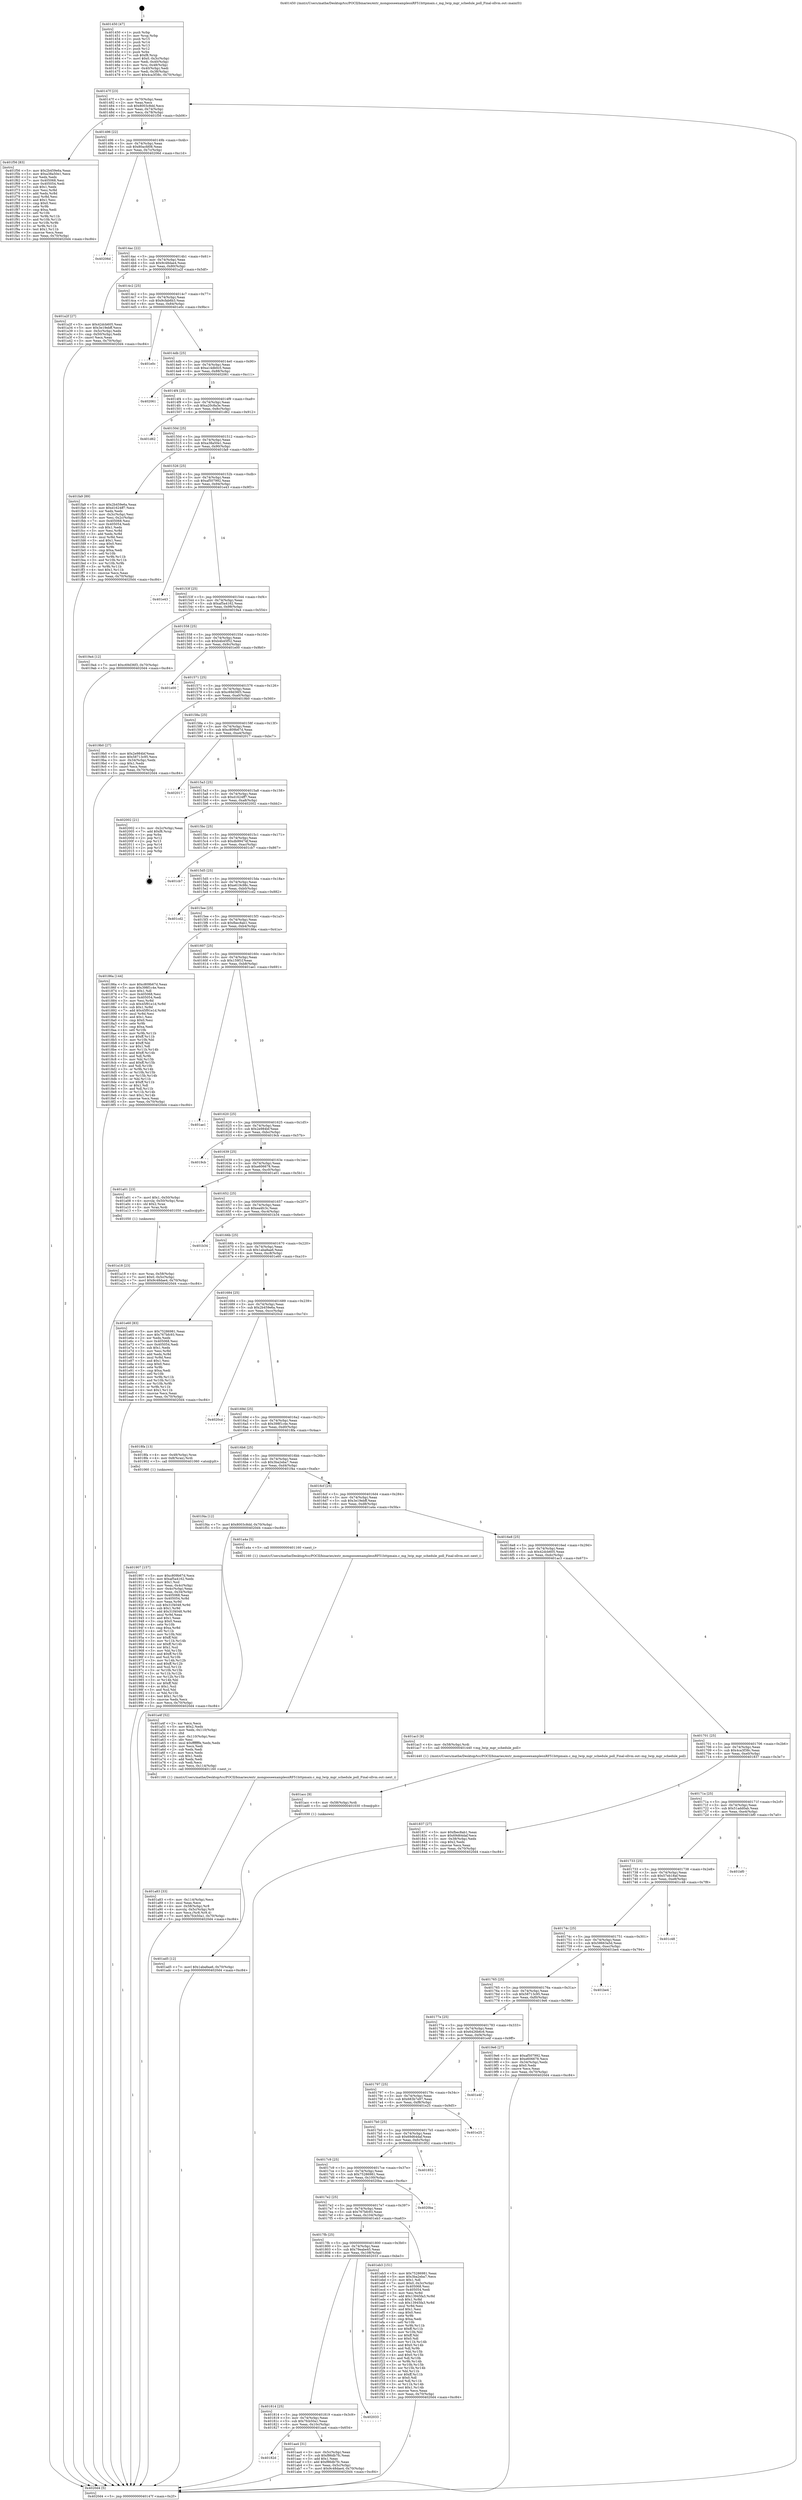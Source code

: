 digraph "0x401450" {
  label = "0x401450 (/mnt/c/Users/mathe/Desktop/tcc/POCII/binaries/extr_mongooseexamplesnRF51httpmain.c_mg_lwip_mgr_schedule_poll_Final-ollvm.out::main(0))"
  labelloc = "t"
  node[shape=record]

  Entry [label="",width=0.3,height=0.3,shape=circle,fillcolor=black,style=filled]
  "0x40147f" [label="{
     0x40147f [23]\l
     | [instrs]\l
     &nbsp;&nbsp;0x40147f \<+3\>: mov -0x70(%rbp),%eax\l
     &nbsp;&nbsp;0x401482 \<+2\>: mov %eax,%ecx\l
     &nbsp;&nbsp;0x401484 \<+6\>: sub $0x8003c8dd,%ecx\l
     &nbsp;&nbsp;0x40148a \<+3\>: mov %eax,-0x74(%rbp)\l
     &nbsp;&nbsp;0x40148d \<+3\>: mov %ecx,-0x78(%rbp)\l
     &nbsp;&nbsp;0x401490 \<+6\>: je 0000000000401f56 \<main+0xb06\>\l
  }"]
  "0x401f56" [label="{
     0x401f56 [83]\l
     | [instrs]\l
     &nbsp;&nbsp;0x401f56 \<+5\>: mov $0x2b459e6a,%eax\l
     &nbsp;&nbsp;0x401f5b \<+5\>: mov $0xa38a50e1,%ecx\l
     &nbsp;&nbsp;0x401f60 \<+2\>: xor %edx,%edx\l
     &nbsp;&nbsp;0x401f62 \<+7\>: mov 0x405068,%esi\l
     &nbsp;&nbsp;0x401f69 \<+7\>: mov 0x405054,%edi\l
     &nbsp;&nbsp;0x401f70 \<+3\>: sub $0x1,%edx\l
     &nbsp;&nbsp;0x401f73 \<+3\>: mov %esi,%r8d\l
     &nbsp;&nbsp;0x401f76 \<+3\>: add %edx,%r8d\l
     &nbsp;&nbsp;0x401f79 \<+4\>: imul %r8d,%esi\l
     &nbsp;&nbsp;0x401f7d \<+3\>: and $0x1,%esi\l
     &nbsp;&nbsp;0x401f80 \<+3\>: cmp $0x0,%esi\l
     &nbsp;&nbsp;0x401f83 \<+4\>: sete %r9b\l
     &nbsp;&nbsp;0x401f87 \<+3\>: cmp $0xa,%edi\l
     &nbsp;&nbsp;0x401f8a \<+4\>: setl %r10b\l
     &nbsp;&nbsp;0x401f8e \<+3\>: mov %r9b,%r11b\l
     &nbsp;&nbsp;0x401f91 \<+3\>: and %r10b,%r11b\l
     &nbsp;&nbsp;0x401f94 \<+3\>: xor %r10b,%r9b\l
     &nbsp;&nbsp;0x401f97 \<+3\>: or %r9b,%r11b\l
     &nbsp;&nbsp;0x401f9a \<+4\>: test $0x1,%r11b\l
     &nbsp;&nbsp;0x401f9e \<+3\>: cmovne %ecx,%eax\l
     &nbsp;&nbsp;0x401fa1 \<+3\>: mov %eax,-0x70(%rbp)\l
     &nbsp;&nbsp;0x401fa4 \<+5\>: jmp 00000000004020d4 \<main+0xc84\>\l
  }"]
  "0x401496" [label="{
     0x401496 [22]\l
     | [instrs]\l
     &nbsp;&nbsp;0x401496 \<+5\>: jmp 000000000040149b \<main+0x4b\>\l
     &nbsp;&nbsp;0x40149b \<+3\>: mov -0x74(%rbp),%eax\l
     &nbsp;&nbsp;0x40149e \<+5\>: sub $0x80acfd08,%eax\l
     &nbsp;&nbsp;0x4014a3 \<+3\>: mov %eax,-0x7c(%rbp)\l
     &nbsp;&nbsp;0x4014a6 \<+6\>: je 000000000040206d \<main+0xc1d\>\l
  }"]
  Exit [label="",width=0.3,height=0.3,shape=circle,fillcolor=black,style=filled,peripheries=2]
  "0x40206d" [label="{
     0x40206d\l
  }", style=dashed]
  "0x4014ac" [label="{
     0x4014ac [22]\l
     | [instrs]\l
     &nbsp;&nbsp;0x4014ac \<+5\>: jmp 00000000004014b1 \<main+0x61\>\l
     &nbsp;&nbsp;0x4014b1 \<+3\>: mov -0x74(%rbp),%eax\l
     &nbsp;&nbsp;0x4014b4 \<+5\>: sub $0x9c48dae4,%eax\l
     &nbsp;&nbsp;0x4014b9 \<+3\>: mov %eax,-0x80(%rbp)\l
     &nbsp;&nbsp;0x4014bc \<+6\>: je 0000000000401a2f \<main+0x5df\>\l
  }"]
  "0x401ad5" [label="{
     0x401ad5 [12]\l
     | [instrs]\l
     &nbsp;&nbsp;0x401ad5 \<+7\>: movl $0x1aba8aa6,-0x70(%rbp)\l
     &nbsp;&nbsp;0x401adc \<+5\>: jmp 00000000004020d4 \<main+0xc84\>\l
  }"]
  "0x401a2f" [label="{
     0x401a2f [27]\l
     | [instrs]\l
     &nbsp;&nbsp;0x401a2f \<+5\>: mov $0x42dcb605,%eax\l
     &nbsp;&nbsp;0x401a34 \<+5\>: mov $0x3e19ebff,%ecx\l
     &nbsp;&nbsp;0x401a39 \<+3\>: mov -0x5c(%rbp),%edx\l
     &nbsp;&nbsp;0x401a3c \<+3\>: cmp -0x50(%rbp),%edx\l
     &nbsp;&nbsp;0x401a3f \<+3\>: cmovl %ecx,%eax\l
     &nbsp;&nbsp;0x401a42 \<+3\>: mov %eax,-0x70(%rbp)\l
     &nbsp;&nbsp;0x401a45 \<+5\>: jmp 00000000004020d4 \<main+0xc84\>\l
  }"]
  "0x4014c2" [label="{
     0x4014c2 [25]\l
     | [instrs]\l
     &nbsp;&nbsp;0x4014c2 \<+5\>: jmp 00000000004014c7 \<main+0x77\>\l
     &nbsp;&nbsp;0x4014c7 \<+3\>: mov -0x74(%rbp),%eax\l
     &nbsp;&nbsp;0x4014ca \<+5\>: sub $0x9cfab6b3,%eax\l
     &nbsp;&nbsp;0x4014cf \<+6\>: mov %eax,-0x84(%rbp)\l
     &nbsp;&nbsp;0x4014d5 \<+6\>: je 0000000000401e0c \<main+0x9bc\>\l
  }"]
  "0x401acc" [label="{
     0x401acc [9]\l
     | [instrs]\l
     &nbsp;&nbsp;0x401acc \<+4\>: mov -0x58(%rbp),%rdi\l
     &nbsp;&nbsp;0x401ad0 \<+5\>: call 0000000000401030 \<free@plt\>\l
     | [calls]\l
     &nbsp;&nbsp;0x401030 \{1\} (unknown)\l
  }"]
  "0x401e0c" [label="{
     0x401e0c\l
  }", style=dashed]
  "0x4014db" [label="{
     0x4014db [25]\l
     | [instrs]\l
     &nbsp;&nbsp;0x4014db \<+5\>: jmp 00000000004014e0 \<main+0x90\>\l
     &nbsp;&nbsp;0x4014e0 \<+3\>: mov -0x74(%rbp),%eax\l
     &nbsp;&nbsp;0x4014e3 \<+5\>: sub $0xa14db0c5,%eax\l
     &nbsp;&nbsp;0x4014e8 \<+6\>: mov %eax,-0x88(%rbp)\l
     &nbsp;&nbsp;0x4014ee \<+6\>: je 0000000000402061 \<main+0xc11\>\l
  }"]
  "0x40182d" [label="{
     0x40182d\l
  }", style=dashed]
  "0x402061" [label="{
     0x402061\l
  }", style=dashed]
  "0x4014f4" [label="{
     0x4014f4 [25]\l
     | [instrs]\l
     &nbsp;&nbsp;0x4014f4 \<+5\>: jmp 00000000004014f9 \<main+0xa9\>\l
     &nbsp;&nbsp;0x4014f9 \<+3\>: mov -0x74(%rbp),%eax\l
     &nbsp;&nbsp;0x4014fc \<+5\>: sub $0xa20c8a3e,%eax\l
     &nbsp;&nbsp;0x401501 \<+6\>: mov %eax,-0x8c(%rbp)\l
     &nbsp;&nbsp;0x401507 \<+6\>: je 0000000000401d62 \<main+0x912\>\l
  }"]
  "0x401aa4" [label="{
     0x401aa4 [31]\l
     | [instrs]\l
     &nbsp;&nbsp;0x401aa4 \<+3\>: mov -0x5c(%rbp),%eax\l
     &nbsp;&nbsp;0x401aa7 \<+5\>: sub $0xf86db7fc,%eax\l
     &nbsp;&nbsp;0x401aac \<+3\>: add $0x1,%eax\l
     &nbsp;&nbsp;0x401aaf \<+5\>: add $0xf86db7fc,%eax\l
     &nbsp;&nbsp;0x401ab4 \<+3\>: mov %eax,-0x5c(%rbp)\l
     &nbsp;&nbsp;0x401ab7 \<+7\>: movl $0x9c48dae4,-0x70(%rbp)\l
     &nbsp;&nbsp;0x401abe \<+5\>: jmp 00000000004020d4 \<main+0xc84\>\l
  }"]
  "0x401d62" [label="{
     0x401d62\l
  }", style=dashed]
  "0x40150d" [label="{
     0x40150d [25]\l
     | [instrs]\l
     &nbsp;&nbsp;0x40150d \<+5\>: jmp 0000000000401512 \<main+0xc2\>\l
     &nbsp;&nbsp;0x401512 \<+3\>: mov -0x74(%rbp),%eax\l
     &nbsp;&nbsp;0x401515 \<+5\>: sub $0xa38a50e1,%eax\l
     &nbsp;&nbsp;0x40151a \<+6\>: mov %eax,-0x90(%rbp)\l
     &nbsp;&nbsp;0x401520 \<+6\>: je 0000000000401fa9 \<main+0xb59\>\l
  }"]
  "0x401814" [label="{
     0x401814 [25]\l
     | [instrs]\l
     &nbsp;&nbsp;0x401814 \<+5\>: jmp 0000000000401819 \<main+0x3c9\>\l
     &nbsp;&nbsp;0x401819 \<+3\>: mov -0x74(%rbp),%eax\l
     &nbsp;&nbsp;0x40181c \<+5\>: sub $0x7fcb50a1,%eax\l
     &nbsp;&nbsp;0x401821 \<+6\>: mov %eax,-0x10c(%rbp)\l
     &nbsp;&nbsp;0x401827 \<+6\>: je 0000000000401aa4 \<main+0x654\>\l
  }"]
  "0x401fa9" [label="{
     0x401fa9 [89]\l
     | [instrs]\l
     &nbsp;&nbsp;0x401fa9 \<+5\>: mov $0x2b459e6a,%eax\l
     &nbsp;&nbsp;0x401fae \<+5\>: mov $0xd1624ff7,%ecx\l
     &nbsp;&nbsp;0x401fb3 \<+2\>: xor %edx,%edx\l
     &nbsp;&nbsp;0x401fb5 \<+3\>: mov -0x3c(%rbp),%esi\l
     &nbsp;&nbsp;0x401fb8 \<+3\>: mov %esi,-0x2c(%rbp)\l
     &nbsp;&nbsp;0x401fbb \<+7\>: mov 0x405068,%esi\l
     &nbsp;&nbsp;0x401fc2 \<+7\>: mov 0x405054,%edi\l
     &nbsp;&nbsp;0x401fc9 \<+3\>: sub $0x1,%edx\l
     &nbsp;&nbsp;0x401fcc \<+3\>: mov %esi,%r8d\l
     &nbsp;&nbsp;0x401fcf \<+3\>: add %edx,%r8d\l
     &nbsp;&nbsp;0x401fd2 \<+4\>: imul %r8d,%esi\l
     &nbsp;&nbsp;0x401fd6 \<+3\>: and $0x1,%esi\l
     &nbsp;&nbsp;0x401fd9 \<+3\>: cmp $0x0,%esi\l
     &nbsp;&nbsp;0x401fdc \<+4\>: sete %r9b\l
     &nbsp;&nbsp;0x401fe0 \<+3\>: cmp $0xa,%edi\l
     &nbsp;&nbsp;0x401fe3 \<+4\>: setl %r10b\l
     &nbsp;&nbsp;0x401fe7 \<+3\>: mov %r9b,%r11b\l
     &nbsp;&nbsp;0x401fea \<+3\>: and %r10b,%r11b\l
     &nbsp;&nbsp;0x401fed \<+3\>: xor %r10b,%r9b\l
     &nbsp;&nbsp;0x401ff0 \<+3\>: or %r9b,%r11b\l
     &nbsp;&nbsp;0x401ff3 \<+4\>: test $0x1,%r11b\l
     &nbsp;&nbsp;0x401ff7 \<+3\>: cmovne %ecx,%eax\l
     &nbsp;&nbsp;0x401ffa \<+3\>: mov %eax,-0x70(%rbp)\l
     &nbsp;&nbsp;0x401ffd \<+5\>: jmp 00000000004020d4 \<main+0xc84\>\l
  }"]
  "0x401526" [label="{
     0x401526 [25]\l
     | [instrs]\l
     &nbsp;&nbsp;0x401526 \<+5\>: jmp 000000000040152b \<main+0xdb\>\l
     &nbsp;&nbsp;0x40152b \<+3\>: mov -0x74(%rbp),%eax\l
     &nbsp;&nbsp;0x40152e \<+5\>: sub $0xaf507992,%eax\l
     &nbsp;&nbsp;0x401533 \<+6\>: mov %eax,-0x94(%rbp)\l
     &nbsp;&nbsp;0x401539 \<+6\>: je 0000000000401e43 \<main+0x9f3\>\l
  }"]
  "0x402033" [label="{
     0x402033\l
  }", style=dashed]
  "0x401e43" [label="{
     0x401e43\l
  }", style=dashed]
  "0x40153f" [label="{
     0x40153f [25]\l
     | [instrs]\l
     &nbsp;&nbsp;0x40153f \<+5\>: jmp 0000000000401544 \<main+0xf4\>\l
     &nbsp;&nbsp;0x401544 \<+3\>: mov -0x74(%rbp),%eax\l
     &nbsp;&nbsp;0x401547 \<+5\>: sub $0xaf5a4162,%eax\l
     &nbsp;&nbsp;0x40154c \<+6\>: mov %eax,-0x98(%rbp)\l
     &nbsp;&nbsp;0x401552 \<+6\>: je 00000000004019a4 \<main+0x554\>\l
  }"]
  "0x4017fb" [label="{
     0x4017fb [25]\l
     | [instrs]\l
     &nbsp;&nbsp;0x4017fb \<+5\>: jmp 0000000000401800 \<main+0x3b0\>\l
     &nbsp;&nbsp;0x401800 \<+3\>: mov -0x74(%rbp),%eax\l
     &nbsp;&nbsp;0x401803 \<+5\>: sub $0x79eabe45,%eax\l
     &nbsp;&nbsp;0x401808 \<+6\>: mov %eax,-0x108(%rbp)\l
     &nbsp;&nbsp;0x40180e \<+6\>: je 0000000000402033 \<main+0xbe3\>\l
  }"]
  "0x4019a4" [label="{
     0x4019a4 [12]\l
     | [instrs]\l
     &nbsp;&nbsp;0x4019a4 \<+7\>: movl $0xc69d36f3,-0x70(%rbp)\l
     &nbsp;&nbsp;0x4019ab \<+5\>: jmp 00000000004020d4 \<main+0xc84\>\l
  }"]
  "0x401558" [label="{
     0x401558 [25]\l
     | [instrs]\l
     &nbsp;&nbsp;0x401558 \<+5\>: jmp 000000000040155d \<main+0x10d\>\l
     &nbsp;&nbsp;0x40155d \<+3\>: mov -0x74(%rbp),%eax\l
     &nbsp;&nbsp;0x401560 \<+5\>: sub $0xb4b45f52,%eax\l
     &nbsp;&nbsp;0x401565 \<+6\>: mov %eax,-0x9c(%rbp)\l
     &nbsp;&nbsp;0x40156b \<+6\>: je 0000000000401e00 \<main+0x9b0\>\l
  }"]
  "0x401eb3" [label="{
     0x401eb3 [151]\l
     | [instrs]\l
     &nbsp;&nbsp;0x401eb3 \<+5\>: mov $0x75286981,%eax\l
     &nbsp;&nbsp;0x401eb8 \<+5\>: mov $0x3ba2eba7,%ecx\l
     &nbsp;&nbsp;0x401ebd \<+2\>: mov $0x1,%dl\l
     &nbsp;&nbsp;0x401ebf \<+7\>: movl $0x0,-0x3c(%rbp)\l
     &nbsp;&nbsp;0x401ec6 \<+7\>: mov 0x405068,%esi\l
     &nbsp;&nbsp;0x401ecd \<+7\>: mov 0x405054,%edi\l
     &nbsp;&nbsp;0x401ed4 \<+3\>: mov %esi,%r8d\l
     &nbsp;&nbsp;0x401ed7 \<+7\>: add $0x13945fa3,%r8d\l
     &nbsp;&nbsp;0x401ede \<+4\>: sub $0x1,%r8d\l
     &nbsp;&nbsp;0x401ee2 \<+7\>: sub $0x13945fa3,%r8d\l
     &nbsp;&nbsp;0x401ee9 \<+4\>: imul %r8d,%esi\l
     &nbsp;&nbsp;0x401eed \<+3\>: and $0x1,%esi\l
     &nbsp;&nbsp;0x401ef0 \<+3\>: cmp $0x0,%esi\l
     &nbsp;&nbsp;0x401ef3 \<+4\>: sete %r9b\l
     &nbsp;&nbsp;0x401ef7 \<+3\>: cmp $0xa,%edi\l
     &nbsp;&nbsp;0x401efa \<+4\>: setl %r10b\l
     &nbsp;&nbsp;0x401efe \<+3\>: mov %r9b,%r11b\l
     &nbsp;&nbsp;0x401f01 \<+4\>: xor $0xff,%r11b\l
     &nbsp;&nbsp;0x401f05 \<+3\>: mov %r10b,%bl\l
     &nbsp;&nbsp;0x401f08 \<+3\>: xor $0xff,%bl\l
     &nbsp;&nbsp;0x401f0b \<+3\>: xor $0x0,%dl\l
     &nbsp;&nbsp;0x401f0e \<+3\>: mov %r11b,%r14b\l
     &nbsp;&nbsp;0x401f11 \<+4\>: and $0x0,%r14b\l
     &nbsp;&nbsp;0x401f15 \<+3\>: and %dl,%r9b\l
     &nbsp;&nbsp;0x401f18 \<+3\>: mov %bl,%r15b\l
     &nbsp;&nbsp;0x401f1b \<+4\>: and $0x0,%r15b\l
     &nbsp;&nbsp;0x401f1f \<+3\>: and %dl,%r10b\l
     &nbsp;&nbsp;0x401f22 \<+3\>: or %r9b,%r14b\l
     &nbsp;&nbsp;0x401f25 \<+3\>: or %r10b,%r15b\l
     &nbsp;&nbsp;0x401f28 \<+3\>: xor %r15b,%r14b\l
     &nbsp;&nbsp;0x401f2b \<+3\>: or %bl,%r11b\l
     &nbsp;&nbsp;0x401f2e \<+4\>: xor $0xff,%r11b\l
     &nbsp;&nbsp;0x401f32 \<+3\>: or $0x0,%dl\l
     &nbsp;&nbsp;0x401f35 \<+3\>: and %dl,%r11b\l
     &nbsp;&nbsp;0x401f38 \<+3\>: or %r11b,%r14b\l
     &nbsp;&nbsp;0x401f3b \<+4\>: test $0x1,%r14b\l
     &nbsp;&nbsp;0x401f3f \<+3\>: cmovne %ecx,%eax\l
     &nbsp;&nbsp;0x401f42 \<+3\>: mov %eax,-0x70(%rbp)\l
     &nbsp;&nbsp;0x401f45 \<+5\>: jmp 00000000004020d4 \<main+0xc84\>\l
  }"]
  "0x401e00" [label="{
     0x401e00\l
  }", style=dashed]
  "0x401571" [label="{
     0x401571 [25]\l
     | [instrs]\l
     &nbsp;&nbsp;0x401571 \<+5\>: jmp 0000000000401576 \<main+0x126\>\l
     &nbsp;&nbsp;0x401576 \<+3\>: mov -0x74(%rbp),%eax\l
     &nbsp;&nbsp;0x401579 \<+5\>: sub $0xc69d36f3,%eax\l
     &nbsp;&nbsp;0x40157e \<+6\>: mov %eax,-0xa0(%rbp)\l
     &nbsp;&nbsp;0x401584 \<+6\>: je 00000000004019b0 \<main+0x560\>\l
  }"]
  "0x4017e2" [label="{
     0x4017e2 [25]\l
     | [instrs]\l
     &nbsp;&nbsp;0x4017e2 \<+5\>: jmp 00000000004017e7 \<main+0x397\>\l
     &nbsp;&nbsp;0x4017e7 \<+3\>: mov -0x74(%rbp),%eax\l
     &nbsp;&nbsp;0x4017ea \<+5\>: sub $0x767bfc93,%eax\l
     &nbsp;&nbsp;0x4017ef \<+6\>: mov %eax,-0x104(%rbp)\l
     &nbsp;&nbsp;0x4017f5 \<+6\>: je 0000000000401eb3 \<main+0xa63\>\l
  }"]
  "0x4019b0" [label="{
     0x4019b0 [27]\l
     | [instrs]\l
     &nbsp;&nbsp;0x4019b0 \<+5\>: mov $0x2e984bf,%eax\l
     &nbsp;&nbsp;0x4019b5 \<+5\>: mov $0x58713c95,%ecx\l
     &nbsp;&nbsp;0x4019ba \<+3\>: mov -0x34(%rbp),%edx\l
     &nbsp;&nbsp;0x4019bd \<+3\>: cmp $0x1,%edx\l
     &nbsp;&nbsp;0x4019c0 \<+3\>: cmovl %ecx,%eax\l
     &nbsp;&nbsp;0x4019c3 \<+3\>: mov %eax,-0x70(%rbp)\l
     &nbsp;&nbsp;0x4019c6 \<+5\>: jmp 00000000004020d4 \<main+0xc84\>\l
  }"]
  "0x40158a" [label="{
     0x40158a [25]\l
     | [instrs]\l
     &nbsp;&nbsp;0x40158a \<+5\>: jmp 000000000040158f \<main+0x13f\>\l
     &nbsp;&nbsp;0x40158f \<+3\>: mov -0x74(%rbp),%eax\l
     &nbsp;&nbsp;0x401592 \<+5\>: sub $0xc809b67d,%eax\l
     &nbsp;&nbsp;0x401597 \<+6\>: mov %eax,-0xa4(%rbp)\l
     &nbsp;&nbsp;0x40159d \<+6\>: je 0000000000402017 \<main+0xbc7\>\l
  }"]
  "0x4020ba" [label="{
     0x4020ba\l
  }", style=dashed]
  "0x402017" [label="{
     0x402017\l
  }", style=dashed]
  "0x4015a3" [label="{
     0x4015a3 [25]\l
     | [instrs]\l
     &nbsp;&nbsp;0x4015a3 \<+5\>: jmp 00000000004015a8 \<main+0x158\>\l
     &nbsp;&nbsp;0x4015a8 \<+3\>: mov -0x74(%rbp),%eax\l
     &nbsp;&nbsp;0x4015ab \<+5\>: sub $0xd1624ff7,%eax\l
     &nbsp;&nbsp;0x4015b0 \<+6\>: mov %eax,-0xa8(%rbp)\l
     &nbsp;&nbsp;0x4015b6 \<+6\>: je 0000000000402002 \<main+0xbb2\>\l
  }"]
  "0x4017c9" [label="{
     0x4017c9 [25]\l
     | [instrs]\l
     &nbsp;&nbsp;0x4017c9 \<+5\>: jmp 00000000004017ce \<main+0x37e\>\l
     &nbsp;&nbsp;0x4017ce \<+3\>: mov -0x74(%rbp),%eax\l
     &nbsp;&nbsp;0x4017d1 \<+5\>: sub $0x75286981,%eax\l
     &nbsp;&nbsp;0x4017d6 \<+6\>: mov %eax,-0x100(%rbp)\l
     &nbsp;&nbsp;0x4017dc \<+6\>: je 00000000004020ba \<main+0xc6a\>\l
  }"]
  "0x402002" [label="{
     0x402002 [21]\l
     | [instrs]\l
     &nbsp;&nbsp;0x402002 \<+3\>: mov -0x2c(%rbp),%eax\l
     &nbsp;&nbsp;0x402005 \<+7\>: add $0xf8,%rsp\l
     &nbsp;&nbsp;0x40200c \<+1\>: pop %rbx\l
     &nbsp;&nbsp;0x40200d \<+2\>: pop %r12\l
     &nbsp;&nbsp;0x40200f \<+2\>: pop %r13\l
     &nbsp;&nbsp;0x402011 \<+2\>: pop %r14\l
     &nbsp;&nbsp;0x402013 \<+2\>: pop %r15\l
     &nbsp;&nbsp;0x402015 \<+1\>: pop %rbp\l
     &nbsp;&nbsp;0x402016 \<+1\>: ret\l
  }"]
  "0x4015bc" [label="{
     0x4015bc [25]\l
     | [instrs]\l
     &nbsp;&nbsp;0x4015bc \<+5\>: jmp 00000000004015c1 \<main+0x171\>\l
     &nbsp;&nbsp;0x4015c1 \<+3\>: mov -0x74(%rbp),%eax\l
     &nbsp;&nbsp;0x4015c4 \<+5\>: sub $0xdb99474f,%eax\l
     &nbsp;&nbsp;0x4015c9 \<+6\>: mov %eax,-0xac(%rbp)\l
     &nbsp;&nbsp;0x4015cf \<+6\>: je 0000000000401cb7 \<main+0x867\>\l
  }"]
  "0x401852" [label="{
     0x401852\l
  }", style=dashed]
  "0x401cb7" [label="{
     0x401cb7\l
  }", style=dashed]
  "0x4015d5" [label="{
     0x4015d5 [25]\l
     | [instrs]\l
     &nbsp;&nbsp;0x4015d5 \<+5\>: jmp 00000000004015da \<main+0x18a\>\l
     &nbsp;&nbsp;0x4015da \<+3\>: mov -0x74(%rbp),%eax\l
     &nbsp;&nbsp;0x4015dd \<+5\>: sub $0xe619c98c,%eax\l
     &nbsp;&nbsp;0x4015e2 \<+6\>: mov %eax,-0xb0(%rbp)\l
     &nbsp;&nbsp;0x4015e8 \<+6\>: je 0000000000401cd2 \<main+0x882\>\l
  }"]
  "0x4017b0" [label="{
     0x4017b0 [25]\l
     | [instrs]\l
     &nbsp;&nbsp;0x4017b0 \<+5\>: jmp 00000000004017b5 \<main+0x365\>\l
     &nbsp;&nbsp;0x4017b5 \<+3\>: mov -0x74(%rbp),%eax\l
     &nbsp;&nbsp;0x4017b8 \<+5\>: sub $0x69d64daf,%eax\l
     &nbsp;&nbsp;0x4017bd \<+6\>: mov %eax,-0xfc(%rbp)\l
     &nbsp;&nbsp;0x4017c3 \<+6\>: je 0000000000401852 \<main+0x402\>\l
  }"]
  "0x401cd2" [label="{
     0x401cd2\l
  }", style=dashed]
  "0x4015ee" [label="{
     0x4015ee [25]\l
     | [instrs]\l
     &nbsp;&nbsp;0x4015ee \<+5\>: jmp 00000000004015f3 \<main+0x1a3\>\l
     &nbsp;&nbsp;0x4015f3 \<+3\>: mov -0x74(%rbp),%eax\l
     &nbsp;&nbsp;0x4015f6 \<+5\>: sub $0xfbec8ab1,%eax\l
     &nbsp;&nbsp;0x4015fb \<+6\>: mov %eax,-0xb4(%rbp)\l
     &nbsp;&nbsp;0x401601 \<+6\>: je 000000000040186a \<main+0x41a\>\l
  }"]
  "0x401e25" [label="{
     0x401e25\l
  }", style=dashed]
  "0x40186a" [label="{
     0x40186a [144]\l
     | [instrs]\l
     &nbsp;&nbsp;0x40186a \<+5\>: mov $0xc809b67d,%eax\l
     &nbsp;&nbsp;0x40186f \<+5\>: mov $0x398f1c4e,%ecx\l
     &nbsp;&nbsp;0x401874 \<+2\>: mov $0x1,%dl\l
     &nbsp;&nbsp;0x401876 \<+7\>: mov 0x405068,%esi\l
     &nbsp;&nbsp;0x40187d \<+7\>: mov 0x405054,%edi\l
     &nbsp;&nbsp;0x401884 \<+3\>: mov %esi,%r8d\l
     &nbsp;&nbsp;0x401887 \<+7\>: sub $0x45f91e1d,%r8d\l
     &nbsp;&nbsp;0x40188e \<+4\>: sub $0x1,%r8d\l
     &nbsp;&nbsp;0x401892 \<+7\>: add $0x45f91e1d,%r8d\l
     &nbsp;&nbsp;0x401899 \<+4\>: imul %r8d,%esi\l
     &nbsp;&nbsp;0x40189d \<+3\>: and $0x1,%esi\l
     &nbsp;&nbsp;0x4018a0 \<+3\>: cmp $0x0,%esi\l
     &nbsp;&nbsp;0x4018a3 \<+4\>: sete %r9b\l
     &nbsp;&nbsp;0x4018a7 \<+3\>: cmp $0xa,%edi\l
     &nbsp;&nbsp;0x4018aa \<+4\>: setl %r10b\l
     &nbsp;&nbsp;0x4018ae \<+3\>: mov %r9b,%r11b\l
     &nbsp;&nbsp;0x4018b1 \<+4\>: xor $0xff,%r11b\l
     &nbsp;&nbsp;0x4018b5 \<+3\>: mov %r10b,%bl\l
     &nbsp;&nbsp;0x4018b8 \<+3\>: xor $0xff,%bl\l
     &nbsp;&nbsp;0x4018bb \<+3\>: xor $0x1,%dl\l
     &nbsp;&nbsp;0x4018be \<+3\>: mov %r11b,%r14b\l
     &nbsp;&nbsp;0x4018c1 \<+4\>: and $0xff,%r14b\l
     &nbsp;&nbsp;0x4018c5 \<+3\>: and %dl,%r9b\l
     &nbsp;&nbsp;0x4018c8 \<+3\>: mov %bl,%r15b\l
     &nbsp;&nbsp;0x4018cb \<+4\>: and $0xff,%r15b\l
     &nbsp;&nbsp;0x4018cf \<+3\>: and %dl,%r10b\l
     &nbsp;&nbsp;0x4018d2 \<+3\>: or %r9b,%r14b\l
     &nbsp;&nbsp;0x4018d5 \<+3\>: or %r10b,%r15b\l
     &nbsp;&nbsp;0x4018d8 \<+3\>: xor %r15b,%r14b\l
     &nbsp;&nbsp;0x4018db \<+3\>: or %bl,%r11b\l
     &nbsp;&nbsp;0x4018de \<+4\>: xor $0xff,%r11b\l
     &nbsp;&nbsp;0x4018e2 \<+3\>: or $0x1,%dl\l
     &nbsp;&nbsp;0x4018e5 \<+3\>: and %dl,%r11b\l
     &nbsp;&nbsp;0x4018e8 \<+3\>: or %r11b,%r14b\l
     &nbsp;&nbsp;0x4018eb \<+4\>: test $0x1,%r14b\l
     &nbsp;&nbsp;0x4018ef \<+3\>: cmovne %ecx,%eax\l
     &nbsp;&nbsp;0x4018f2 \<+3\>: mov %eax,-0x70(%rbp)\l
     &nbsp;&nbsp;0x4018f5 \<+5\>: jmp 00000000004020d4 \<main+0xc84\>\l
  }"]
  "0x401607" [label="{
     0x401607 [25]\l
     | [instrs]\l
     &nbsp;&nbsp;0x401607 \<+5\>: jmp 000000000040160c \<main+0x1bc\>\l
     &nbsp;&nbsp;0x40160c \<+3\>: mov -0x74(%rbp),%eax\l
     &nbsp;&nbsp;0x40160f \<+5\>: sub $0x159f1f,%eax\l
     &nbsp;&nbsp;0x401614 \<+6\>: mov %eax,-0xb8(%rbp)\l
     &nbsp;&nbsp;0x40161a \<+6\>: je 0000000000401ae1 \<main+0x691\>\l
  }"]
  "0x401797" [label="{
     0x401797 [25]\l
     | [instrs]\l
     &nbsp;&nbsp;0x401797 \<+5\>: jmp 000000000040179c \<main+0x34c\>\l
     &nbsp;&nbsp;0x40179c \<+3\>: mov -0x74(%rbp),%eax\l
     &nbsp;&nbsp;0x40179f \<+5\>: sub $0x683b7e97,%eax\l
     &nbsp;&nbsp;0x4017a4 \<+6\>: mov %eax,-0xf8(%rbp)\l
     &nbsp;&nbsp;0x4017aa \<+6\>: je 0000000000401e25 \<main+0x9d5\>\l
  }"]
  "0x401ae1" [label="{
     0x401ae1\l
  }", style=dashed]
  "0x401620" [label="{
     0x401620 [25]\l
     | [instrs]\l
     &nbsp;&nbsp;0x401620 \<+5\>: jmp 0000000000401625 \<main+0x1d5\>\l
     &nbsp;&nbsp;0x401625 \<+3\>: mov -0x74(%rbp),%eax\l
     &nbsp;&nbsp;0x401628 \<+5\>: sub $0x2e984bf,%eax\l
     &nbsp;&nbsp;0x40162d \<+6\>: mov %eax,-0xbc(%rbp)\l
     &nbsp;&nbsp;0x401633 \<+6\>: je 00000000004019cb \<main+0x57b\>\l
  }"]
  "0x401e4f" [label="{
     0x401e4f\l
  }", style=dashed]
  "0x4019cb" [label="{
     0x4019cb\l
  }", style=dashed]
  "0x401639" [label="{
     0x401639 [25]\l
     | [instrs]\l
     &nbsp;&nbsp;0x401639 \<+5\>: jmp 000000000040163e \<main+0x1ee\>\l
     &nbsp;&nbsp;0x40163e \<+3\>: mov -0x74(%rbp),%eax\l
     &nbsp;&nbsp;0x401641 \<+5\>: sub $0xe606678,%eax\l
     &nbsp;&nbsp;0x401646 \<+6\>: mov %eax,-0xc0(%rbp)\l
     &nbsp;&nbsp;0x40164c \<+6\>: je 0000000000401a01 \<main+0x5b1\>\l
  }"]
  "0x401a83" [label="{
     0x401a83 [33]\l
     | [instrs]\l
     &nbsp;&nbsp;0x401a83 \<+6\>: mov -0x114(%rbp),%ecx\l
     &nbsp;&nbsp;0x401a89 \<+3\>: imul %eax,%ecx\l
     &nbsp;&nbsp;0x401a8c \<+4\>: mov -0x58(%rbp),%r8\l
     &nbsp;&nbsp;0x401a90 \<+4\>: movslq -0x5c(%rbp),%r9\l
     &nbsp;&nbsp;0x401a94 \<+4\>: mov %ecx,(%r8,%r9,4)\l
     &nbsp;&nbsp;0x401a98 \<+7\>: movl $0x7fcb50a1,-0x70(%rbp)\l
     &nbsp;&nbsp;0x401a9f \<+5\>: jmp 00000000004020d4 \<main+0xc84\>\l
  }"]
  "0x401a01" [label="{
     0x401a01 [23]\l
     | [instrs]\l
     &nbsp;&nbsp;0x401a01 \<+7\>: movl $0x1,-0x50(%rbp)\l
     &nbsp;&nbsp;0x401a08 \<+4\>: movslq -0x50(%rbp),%rax\l
     &nbsp;&nbsp;0x401a0c \<+4\>: shl $0x2,%rax\l
     &nbsp;&nbsp;0x401a10 \<+3\>: mov %rax,%rdi\l
     &nbsp;&nbsp;0x401a13 \<+5\>: call 0000000000401050 \<malloc@plt\>\l
     | [calls]\l
     &nbsp;&nbsp;0x401050 \{1\} (unknown)\l
  }"]
  "0x401652" [label="{
     0x401652 [25]\l
     | [instrs]\l
     &nbsp;&nbsp;0x401652 \<+5\>: jmp 0000000000401657 \<main+0x207\>\l
     &nbsp;&nbsp;0x401657 \<+3\>: mov -0x74(%rbp),%eax\l
     &nbsp;&nbsp;0x40165a \<+5\>: sub $0xea4fc3c,%eax\l
     &nbsp;&nbsp;0x40165f \<+6\>: mov %eax,-0xc4(%rbp)\l
     &nbsp;&nbsp;0x401665 \<+6\>: je 0000000000401b34 \<main+0x6e4\>\l
  }"]
  "0x401a4f" [label="{
     0x401a4f [52]\l
     | [instrs]\l
     &nbsp;&nbsp;0x401a4f \<+2\>: xor %ecx,%ecx\l
     &nbsp;&nbsp;0x401a51 \<+5\>: mov $0x2,%edx\l
     &nbsp;&nbsp;0x401a56 \<+6\>: mov %edx,-0x110(%rbp)\l
     &nbsp;&nbsp;0x401a5c \<+1\>: cltd\l
     &nbsp;&nbsp;0x401a5d \<+6\>: mov -0x110(%rbp),%esi\l
     &nbsp;&nbsp;0x401a63 \<+2\>: idiv %esi\l
     &nbsp;&nbsp;0x401a65 \<+6\>: imul $0xfffffffe,%edx,%edx\l
     &nbsp;&nbsp;0x401a6b \<+2\>: mov %ecx,%edi\l
     &nbsp;&nbsp;0x401a6d \<+2\>: sub %edx,%edi\l
     &nbsp;&nbsp;0x401a6f \<+2\>: mov %ecx,%edx\l
     &nbsp;&nbsp;0x401a71 \<+3\>: sub $0x1,%edx\l
     &nbsp;&nbsp;0x401a74 \<+2\>: add %edx,%edi\l
     &nbsp;&nbsp;0x401a76 \<+2\>: sub %edi,%ecx\l
     &nbsp;&nbsp;0x401a78 \<+6\>: mov %ecx,-0x114(%rbp)\l
     &nbsp;&nbsp;0x401a7e \<+5\>: call 0000000000401160 \<next_i\>\l
     | [calls]\l
     &nbsp;&nbsp;0x401160 \{1\} (/mnt/c/Users/mathe/Desktop/tcc/POCII/binaries/extr_mongooseexamplesnRF51httpmain.c_mg_lwip_mgr_schedule_poll_Final-ollvm.out::next_i)\l
  }"]
  "0x401b34" [label="{
     0x401b34\l
  }", style=dashed]
  "0x40166b" [label="{
     0x40166b [25]\l
     | [instrs]\l
     &nbsp;&nbsp;0x40166b \<+5\>: jmp 0000000000401670 \<main+0x220\>\l
     &nbsp;&nbsp;0x401670 \<+3\>: mov -0x74(%rbp),%eax\l
     &nbsp;&nbsp;0x401673 \<+5\>: sub $0x1aba8aa6,%eax\l
     &nbsp;&nbsp;0x401678 \<+6\>: mov %eax,-0xc8(%rbp)\l
     &nbsp;&nbsp;0x40167e \<+6\>: je 0000000000401e60 \<main+0xa10\>\l
  }"]
  "0x401a18" [label="{
     0x401a18 [23]\l
     | [instrs]\l
     &nbsp;&nbsp;0x401a18 \<+4\>: mov %rax,-0x58(%rbp)\l
     &nbsp;&nbsp;0x401a1c \<+7\>: movl $0x0,-0x5c(%rbp)\l
     &nbsp;&nbsp;0x401a23 \<+7\>: movl $0x9c48dae4,-0x70(%rbp)\l
     &nbsp;&nbsp;0x401a2a \<+5\>: jmp 00000000004020d4 \<main+0xc84\>\l
  }"]
  "0x401e60" [label="{
     0x401e60 [83]\l
     | [instrs]\l
     &nbsp;&nbsp;0x401e60 \<+5\>: mov $0x75286981,%eax\l
     &nbsp;&nbsp;0x401e65 \<+5\>: mov $0x767bfc93,%ecx\l
     &nbsp;&nbsp;0x401e6a \<+2\>: xor %edx,%edx\l
     &nbsp;&nbsp;0x401e6c \<+7\>: mov 0x405068,%esi\l
     &nbsp;&nbsp;0x401e73 \<+7\>: mov 0x405054,%edi\l
     &nbsp;&nbsp;0x401e7a \<+3\>: sub $0x1,%edx\l
     &nbsp;&nbsp;0x401e7d \<+3\>: mov %esi,%r8d\l
     &nbsp;&nbsp;0x401e80 \<+3\>: add %edx,%r8d\l
     &nbsp;&nbsp;0x401e83 \<+4\>: imul %r8d,%esi\l
     &nbsp;&nbsp;0x401e87 \<+3\>: and $0x1,%esi\l
     &nbsp;&nbsp;0x401e8a \<+3\>: cmp $0x0,%esi\l
     &nbsp;&nbsp;0x401e8d \<+4\>: sete %r9b\l
     &nbsp;&nbsp;0x401e91 \<+3\>: cmp $0xa,%edi\l
     &nbsp;&nbsp;0x401e94 \<+4\>: setl %r10b\l
     &nbsp;&nbsp;0x401e98 \<+3\>: mov %r9b,%r11b\l
     &nbsp;&nbsp;0x401e9b \<+3\>: and %r10b,%r11b\l
     &nbsp;&nbsp;0x401e9e \<+3\>: xor %r10b,%r9b\l
     &nbsp;&nbsp;0x401ea1 \<+3\>: or %r9b,%r11b\l
     &nbsp;&nbsp;0x401ea4 \<+4\>: test $0x1,%r11b\l
     &nbsp;&nbsp;0x401ea8 \<+3\>: cmovne %ecx,%eax\l
     &nbsp;&nbsp;0x401eab \<+3\>: mov %eax,-0x70(%rbp)\l
     &nbsp;&nbsp;0x401eae \<+5\>: jmp 00000000004020d4 \<main+0xc84\>\l
  }"]
  "0x401684" [label="{
     0x401684 [25]\l
     | [instrs]\l
     &nbsp;&nbsp;0x401684 \<+5\>: jmp 0000000000401689 \<main+0x239\>\l
     &nbsp;&nbsp;0x401689 \<+3\>: mov -0x74(%rbp),%eax\l
     &nbsp;&nbsp;0x40168c \<+5\>: sub $0x2b459e6a,%eax\l
     &nbsp;&nbsp;0x401691 \<+6\>: mov %eax,-0xcc(%rbp)\l
     &nbsp;&nbsp;0x401697 \<+6\>: je 00000000004020cd \<main+0xc7d\>\l
  }"]
  "0x40177e" [label="{
     0x40177e [25]\l
     | [instrs]\l
     &nbsp;&nbsp;0x40177e \<+5\>: jmp 0000000000401783 \<main+0x333\>\l
     &nbsp;&nbsp;0x401783 \<+3\>: mov -0x74(%rbp),%eax\l
     &nbsp;&nbsp;0x401786 \<+5\>: sub $0x6426b6c6,%eax\l
     &nbsp;&nbsp;0x40178b \<+6\>: mov %eax,-0xf4(%rbp)\l
     &nbsp;&nbsp;0x401791 \<+6\>: je 0000000000401e4f \<main+0x9ff\>\l
  }"]
  "0x4020cd" [label="{
     0x4020cd\l
  }", style=dashed]
  "0x40169d" [label="{
     0x40169d [25]\l
     | [instrs]\l
     &nbsp;&nbsp;0x40169d \<+5\>: jmp 00000000004016a2 \<main+0x252\>\l
     &nbsp;&nbsp;0x4016a2 \<+3\>: mov -0x74(%rbp),%eax\l
     &nbsp;&nbsp;0x4016a5 \<+5\>: sub $0x398f1c4e,%eax\l
     &nbsp;&nbsp;0x4016aa \<+6\>: mov %eax,-0xd0(%rbp)\l
     &nbsp;&nbsp;0x4016b0 \<+6\>: je 00000000004018fa \<main+0x4aa\>\l
  }"]
  "0x4019e6" [label="{
     0x4019e6 [27]\l
     | [instrs]\l
     &nbsp;&nbsp;0x4019e6 \<+5\>: mov $0xaf507992,%eax\l
     &nbsp;&nbsp;0x4019eb \<+5\>: mov $0xe606678,%ecx\l
     &nbsp;&nbsp;0x4019f0 \<+3\>: mov -0x34(%rbp),%edx\l
     &nbsp;&nbsp;0x4019f3 \<+3\>: cmp $0x0,%edx\l
     &nbsp;&nbsp;0x4019f6 \<+3\>: cmove %ecx,%eax\l
     &nbsp;&nbsp;0x4019f9 \<+3\>: mov %eax,-0x70(%rbp)\l
     &nbsp;&nbsp;0x4019fc \<+5\>: jmp 00000000004020d4 \<main+0xc84\>\l
  }"]
  "0x4018fa" [label="{
     0x4018fa [13]\l
     | [instrs]\l
     &nbsp;&nbsp;0x4018fa \<+4\>: mov -0x48(%rbp),%rax\l
     &nbsp;&nbsp;0x4018fe \<+4\>: mov 0x8(%rax),%rdi\l
     &nbsp;&nbsp;0x401902 \<+5\>: call 0000000000401060 \<atoi@plt\>\l
     | [calls]\l
     &nbsp;&nbsp;0x401060 \{1\} (unknown)\l
  }"]
  "0x4016b6" [label="{
     0x4016b6 [25]\l
     | [instrs]\l
     &nbsp;&nbsp;0x4016b6 \<+5\>: jmp 00000000004016bb \<main+0x26b\>\l
     &nbsp;&nbsp;0x4016bb \<+3\>: mov -0x74(%rbp),%eax\l
     &nbsp;&nbsp;0x4016be \<+5\>: sub $0x3ba2eba7,%eax\l
     &nbsp;&nbsp;0x4016c3 \<+6\>: mov %eax,-0xd4(%rbp)\l
     &nbsp;&nbsp;0x4016c9 \<+6\>: je 0000000000401f4a \<main+0xafa\>\l
  }"]
  "0x401765" [label="{
     0x401765 [25]\l
     | [instrs]\l
     &nbsp;&nbsp;0x401765 \<+5\>: jmp 000000000040176a \<main+0x31a\>\l
     &nbsp;&nbsp;0x40176a \<+3\>: mov -0x74(%rbp),%eax\l
     &nbsp;&nbsp;0x40176d \<+5\>: sub $0x58713c95,%eax\l
     &nbsp;&nbsp;0x401772 \<+6\>: mov %eax,-0xf0(%rbp)\l
     &nbsp;&nbsp;0x401778 \<+6\>: je 00000000004019e6 \<main+0x596\>\l
  }"]
  "0x401f4a" [label="{
     0x401f4a [12]\l
     | [instrs]\l
     &nbsp;&nbsp;0x401f4a \<+7\>: movl $0x8003c8dd,-0x70(%rbp)\l
     &nbsp;&nbsp;0x401f51 \<+5\>: jmp 00000000004020d4 \<main+0xc84\>\l
  }"]
  "0x4016cf" [label="{
     0x4016cf [25]\l
     | [instrs]\l
     &nbsp;&nbsp;0x4016cf \<+5\>: jmp 00000000004016d4 \<main+0x284\>\l
     &nbsp;&nbsp;0x4016d4 \<+3\>: mov -0x74(%rbp),%eax\l
     &nbsp;&nbsp;0x4016d7 \<+5\>: sub $0x3e19ebff,%eax\l
     &nbsp;&nbsp;0x4016dc \<+6\>: mov %eax,-0xd8(%rbp)\l
     &nbsp;&nbsp;0x4016e2 \<+6\>: je 0000000000401a4a \<main+0x5fa\>\l
  }"]
  "0x401be4" [label="{
     0x401be4\l
  }", style=dashed]
  "0x401a4a" [label="{
     0x401a4a [5]\l
     | [instrs]\l
     &nbsp;&nbsp;0x401a4a \<+5\>: call 0000000000401160 \<next_i\>\l
     | [calls]\l
     &nbsp;&nbsp;0x401160 \{1\} (/mnt/c/Users/mathe/Desktop/tcc/POCII/binaries/extr_mongooseexamplesnRF51httpmain.c_mg_lwip_mgr_schedule_poll_Final-ollvm.out::next_i)\l
  }"]
  "0x4016e8" [label="{
     0x4016e8 [25]\l
     | [instrs]\l
     &nbsp;&nbsp;0x4016e8 \<+5\>: jmp 00000000004016ed \<main+0x29d\>\l
     &nbsp;&nbsp;0x4016ed \<+3\>: mov -0x74(%rbp),%eax\l
     &nbsp;&nbsp;0x4016f0 \<+5\>: sub $0x42dcb605,%eax\l
     &nbsp;&nbsp;0x4016f5 \<+6\>: mov %eax,-0xdc(%rbp)\l
     &nbsp;&nbsp;0x4016fb \<+6\>: je 0000000000401ac3 \<main+0x673\>\l
  }"]
  "0x40174c" [label="{
     0x40174c [25]\l
     | [instrs]\l
     &nbsp;&nbsp;0x40174c \<+5\>: jmp 0000000000401751 \<main+0x301\>\l
     &nbsp;&nbsp;0x401751 \<+3\>: mov -0x74(%rbp),%eax\l
     &nbsp;&nbsp;0x401754 \<+5\>: sub $0x58663a5d,%eax\l
     &nbsp;&nbsp;0x401759 \<+6\>: mov %eax,-0xec(%rbp)\l
     &nbsp;&nbsp;0x40175f \<+6\>: je 0000000000401be4 \<main+0x794\>\l
  }"]
  "0x401ac3" [label="{
     0x401ac3 [9]\l
     | [instrs]\l
     &nbsp;&nbsp;0x401ac3 \<+4\>: mov -0x58(%rbp),%rdi\l
     &nbsp;&nbsp;0x401ac7 \<+5\>: call 0000000000401440 \<mg_lwip_mgr_schedule_poll\>\l
     | [calls]\l
     &nbsp;&nbsp;0x401440 \{1\} (/mnt/c/Users/mathe/Desktop/tcc/POCII/binaries/extr_mongooseexamplesnRF51httpmain.c_mg_lwip_mgr_schedule_poll_Final-ollvm.out::mg_lwip_mgr_schedule_poll)\l
  }"]
  "0x401701" [label="{
     0x401701 [25]\l
     | [instrs]\l
     &nbsp;&nbsp;0x401701 \<+5\>: jmp 0000000000401706 \<main+0x2b6\>\l
     &nbsp;&nbsp;0x401706 \<+3\>: mov -0x74(%rbp),%eax\l
     &nbsp;&nbsp;0x401709 \<+5\>: sub $0x4ca3f38c,%eax\l
     &nbsp;&nbsp;0x40170e \<+6\>: mov %eax,-0xe0(%rbp)\l
     &nbsp;&nbsp;0x401714 \<+6\>: je 0000000000401837 \<main+0x3e7\>\l
  }"]
  "0x401c48" [label="{
     0x401c48\l
  }", style=dashed]
  "0x401837" [label="{
     0x401837 [27]\l
     | [instrs]\l
     &nbsp;&nbsp;0x401837 \<+5\>: mov $0xfbec8ab1,%eax\l
     &nbsp;&nbsp;0x40183c \<+5\>: mov $0x69d64daf,%ecx\l
     &nbsp;&nbsp;0x401841 \<+3\>: mov -0x38(%rbp),%edx\l
     &nbsp;&nbsp;0x401844 \<+3\>: cmp $0x2,%edx\l
     &nbsp;&nbsp;0x401847 \<+3\>: cmovne %ecx,%eax\l
     &nbsp;&nbsp;0x40184a \<+3\>: mov %eax,-0x70(%rbp)\l
     &nbsp;&nbsp;0x40184d \<+5\>: jmp 00000000004020d4 \<main+0xc84\>\l
  }"]
  "0x40171a" [label="{
     0x40171a [25]\l
     | [instrs]\l
     &nbsp;&nbsp;0x40171a \<+5\>: jmp 000000000040171f \<main+0x2cf\>\l
     &nbsp;&nbsp;0x40171f \<+3\>: mov -0x74(%rbp),%eax\l
     &nbsp;&nbsp;0x401722 \<+5\>: sub $0x51add0ab,%eax\l
     &nbsp;&nbsp;0x401727 \<+6\>: mov %eax,-0xe4(%rbp)\l
     &nbsp;&nbsp;0x40172d \<+6\>: je 0000000000401bf0 \<main+0x7a0\>\l
  }"]
  "0x4020d4" [label="{
     0x4020d4 [5]\l
     | [instrs]\l
     &nbsp;&nbsp;0x4020d4 \<+5\>: jmp 000000000040147f \<main+0x2f\>\l
  }"]
  "0x401450" [label="{
     0x401450 [47]\l
     | [instrs]\l
     &nbsp;&nbsp;0x401450 \<+1\>: push %rbp\l
     &nbsp;&nbsp;0x401451 \<+3\>: mov %rsp,%rbp\l
     &nbsp;&nbsp;0x401454 \<+2\>: push %r15\l
     &nbsp;&nbsp;0x401456 \<+2\>: push %r14\l
     &nbsp;&nbsp;0x401458 \<+2\>: push %r13\l
     &nbsp;&nbsp;0x40145a \<+2\>: push %r12\l
     &nbsp;&nbsp;0x40145c \<+1\>: push %rbx\l
     &nbsp;&nbsp;0x40145d \<+7\>: sub $0xf8,%rsp\l
     &nbsp;&nbsp;0x401464 \<+7\>: movl $0x0,-0x3c(%rbp)\l
     &nbsp;&nbsp;0x40146b \<+3\>: mov %edi,-0x40(%rbp)\l
     &nbsp;&nbsp;0x40146e \<+4\>: mov %rsi,-0x48(%rbp)\l
     &nbsp;&nbsp;0x401472 \<+3\>: mov -0x40(%rbp),%edi\l
     &nbsp;&nbsp;0x401475 \<+3\>: mov %edi,-0x38(%rbp)\l
     &nbsp;&nbsp;0x401478 \<+7\>: movl $0x4ca3f38c,-0x70(%rbp)\l
  }"]
  "0x401907" [label="{
     0x401907 [157]\l
     | [instrs]\l
     &nbsp;&nbsp;0x401907 \<+5\>: mov $0xc809b67d,%ecx\l
     &nbsp;&nbsp;0x40190c \<+5\>: mov $0xaf5a4162,%edx\l
     &nbsp;&nbsp;0x401911 \<+3\>: mov $0x1,%sil\l
     &nbsp;&nbsp;0x401914 \<+3\>: mov %eax,-0x4c(%rbp)\l
     &nbsp;&nbsp;0x401917 \<+3\>: mov -0x4c(%rbp),%eax\l
     &nbsp;&nbsp;0x40191a \<+3\>: mov %eax,-0x34(%rbp)\l
     &nbsp;&nbsp;0x40191d \<+7\>: mov 0x405068,%eax\l
     &nbsp;&nbsp;0x401924 \<+8\>: mov 0x405054,%r8d\l
     &nbsp;&nbsp;0x40192c \<+3\>: mov %eax,%r9d\l
     &nbsp;&nbsp;0x40192f \<+7\>: sub $0x31f4048,%r9d\l
     &nbsp;&nbsp;0x401936 \<+4\>: sub $0x1,%r9d\l
     &nbsp;&nbsp;0x40193a \<+7\>: add $0x31f4048,%r9d\l
     &nbsp;&nbsp;0x401941 \<+4\>: imul %r9d,%eax\l
     &nbsp;&nbsp;0x401945 \<+3\>: and $0x1,%eax\l
     &nbsp;&nbsp;0x401948 \<+3\>: cmp $0x0,%eax\l
     &nbsp;&nbsp;0x40194b \<+4\>: sete %r10b\l
     &nbsp;&nbsp;0x40194f \<+4\>: cmp $0xa,%r8d\l
     &nbsp;&nbsp;0x401953 \<+4\>: setl %r11b\l
     &nbsp;&nbsp;0x401957 \<+3\>: mov %r10b,%bl\l
     &nbsp;&nbsp;0x40195a \<+3\>: xor $0xff,%bl\l
     &nbsp;&nbsp;0x40195d \<+3\>: mov %r11b,%r14b\l
     &nbsp;&nbsp;0x401960 \<+4\>: xor $0xff,%r14b\l
     &nbsp;&nbsp;0x401964 \<+4\>: xor $0x1,%sil\l
     &nbsp;&nbsp;0x401968 \<+3\>: mov %bl,%r15b\l
     &nbsp;&nbsp;0x40196b \<+4\>: and $0xff,%r15b\l
     &nbsp;&nbsp;0x40196f \<+3\>: and %sil,%r10b\l
     &nbsp;&nbsp;0x401972 \<+3\>: mov %r14b,%r12b\l
     &nbsp;&nbsp;0x401975 \<+4\>: and $0xff,%r12b\l
     &nbsp;&nbsp;0x401979 \<+3\>: and %sil,%r11b\l
     &nbsp;&nbsp;0x40197c \<+3\>: or %r10b,%r15b\l
     &nbsp;&nbsp;0x40197f \<+3\>: or %r11b,%r12b\l
     &nbsp;&nbsp;0x401982 \<+3\>: xor %r12b,%r15b\l
     &nbsp;&nbsp;0x401985 \<+3\>: or %r14b,%bl\l
     &nbsp;&nbsp;0x401988 \<+3\>: xor $0xff,%bl\l
     &nbsp;&nbsp;0x40198b \<+4\>: or $0x1,%sil\l
     &nbsp;&nbsp;0x40198f \<+3\>: and %sil,%bl\l
     &nbsp;&nbsp;0x401992 \<+3\>: or %bl,%r15b\l
     &nbsp;&nbsp;0x401995 \<+4\>: test $0x1,%r15b\l
     &nbsp;&nbsp;0x401999 \<+3\>: cmovne %edx,%ecx\l
     &nbsp;&nbsp;0x40199c \<+3\>: mov %ecx,-0x70(%rbp)\l
     &nbsp;&nbsp;0x40199f \<+5\>: jmp 00000000004020d4 \<main+0xc84\>\l
  }"]
  "0x401733" [label="{
     0x401733 [25]\l
     | [instrs]\l
     &nbsp;&nbsp;0x401733 \<+5\>: jmp 0000000000401738 \<main+0x2e8\>\l
     &nbsp;&nbsp;0x401738 \<+3\>: mov -0x74(%rbp),%eax\l
     &nbsp;&nbsp;0x40173b \<+5\>: sub $0x57eb18af,%eax\l
     &nbsp;&nbsp;0x401740 \<+6\>: mov %eax,-0xe8(%rbp)\l
     &nbsp;&nbsp;0x401746 \<+6\>: je 0000000000401c48 \<main+0x7f8\>\l
  }"]
  "0x401bf0" [label="{
     0x401bf0\l
  }", style=dashed]
  Entry -> "0x401450" [label=" 1"]
  "0x40147f" -> "0x401f56" [label=" 1"]
  "0x40147f" -> "0x401496" [label=" 17"]
  "0x402002" -> Exit [label=" 1"]
  "0x401496" -> "0x40206d" [label=" 0"]
  "0x401496" -> "0x4014ac" [label=" 17"]
  "0x401fa9" -> "0x4020d4" [label=" 1"]
  "0x4014ac" -> "0x401a2f" [label=" 2"]
  "0x4014ac" -> "0x4014c2" [label=" 15"]
  "0x401f56" -> "0x4020d4" [label=" 1"]
  "0x4014c2" -> "0x401e0c" [label=" 0"]
  "0x4014c2" -> "0x4014db" [label=" 15"]
  "0x401f4a" -> "0x4020d4" [label=" 1"]
  "0x4014db" -> "0x402061" [label=" 0"]
  "0x4014db" -> "0x4014f4" [label=" 15"]
  "0x401eb3" -> "0x4020d4" [label=" 1"]
  "0x4014f4" -> "0x401d62" [label=" 0"]
  "0x4014f4" -> "0x40150d" [label=" 15"]
  "0x401e60" -> "0x4020d4" [label=" 1"]
  "0x40150d" -> "0x401fa9" [label=" 1"]
  "0x40150d" -> "0x401526" [label=" 14"]
  "0x401acc" -> "0x401ad5" [label=" 1"]
  "0x401526" -> "0x401e43" [label=" 0"]
  "0x401526" -> "0x40153f" [label=" 14"]
  "0x401ac3" -> "0x401acc" [label=" 1"]
  "0x40153f" -> "0x4019a4" [label=" 1"]
  "0x40153f" -> "0x401558" [label=" 13"]
  "0x401814" -> "0x40182d" [label=" 0"]
  "0x401558" -> "0x401e00" [label=" 0"]
  "0x401558" -> "0x401571" [label=" 13"]
  "0x401814" -> "0x401aa4" [label=" 1"]
  "0x401571" -> "0x4019b0" [label=" 1"]
  "0x401571" -> "0x40158a" [label=" 12"]
  "0x4017fb" -> "0x401814" [label=" 1"]
  "0x40158a" -> "0x402017" [label=" 0"]
  "0x40158a" -> "0x4015a3" [label=" 12"]
  "0x4017fb" -> "0x402033" [label=" 0"]
  "0x4015a3" -> "0x402002" [label=" 1"]
  "0x4015a3" -> "0x4015bc" [label=" 11"]
  "0x4017e2" -> "0x4017fb" [label=" 1"]
  "0x4015bc" -> "0x401cb7" [label=" 0"]
  "0x4015bc" -> "0x4015d5" [label=" 11"]
  "0x4017e2" -> "0x401eb3" [label=" 1"]
  "0x4015d5" -> "0x401cd2" [label=" 0"]
  "0x4015d5" -> "0x4015ee" [label=" 11"]
  "0x4017c9" -> "0x4017e2" [label=" 2"]
  "0x4015ee" -> "0x40186a" [label=" 1"]
  "0x4015ee" -> "0x401607" [label=" 10"]
  "0x4017c9" -> "0x4020ba" [label=" 0"]
  "0x401607" -> "0x401ae1" [label=" 0"]
  "0x401607" -> "0x401620" [label=" 10"]
  "0x4017b0" -> "0x4017c9" [label=" 2"]
  "0x401620" -> "0x4019cb" [label=" 0"]
  "0x401620" -> "0x401639" [label=" 10"]
  "0x4017b0" -> "0x401852" [label=" 0"]
  "0x401639" -> "0x401a01" [label=" 1"]
  "0x401639" -> "0x401652" [label=" 9"]
  "0x401797" -> "0x4017b0" [label=" 2"]
  "0x401652" -> "0x401b34" [label=" 0"]
  "0x401652" -> "0x40166b" [label=" 9"]
  "0x401797" -> "0x401e25" [label=" 0"]
  "0x40166b" -> "0x401e60" [label=" 1"]
  "0x40166b" -> "0x401684" [label=" 8"]
  "0x401aa4" -> "0x4020d4" [label=" 1"]
  "0x401684" -> "0x4020cd" [label=" 0"]
  "0x401684" -> "0x40169d" [label=" 8"]
  "0x40177e" -> "0x401797" [label=" 2"]
  "0x40169d" -> "0x4018fa" [label=" 1"]
  "0x40169d" -> "0x4016b6" [label=" 7"]
  "0x40177e" -> "0x401e4f" [label=" 0"]
  "0x4016b6" -> "0x401f4a" [label=" 1"]
  "0x4016b6" -> "0x4016cf" [label=" 6"]
  "0x401a83" -> "0x4020d4" [label=" 1"]
  "0x4016cf" -> "0x401a4a" [label=" 1"]
  "0x4016cf" -> "0x4016e8" [label=" 5"]
  "0x401a4f" -> "0x401a83" [label=" 1"]
  "0x4016e8" -> "0x401ac3" [label=" 1"]
  "0x4016e8" -> "0x401701" [label=" 4"]
  "0x401a2f" -> "0x4020d4" [label=" 2"]
  "0x401701" -> "0x401837" [label=" 1"]
  "0x401701" -> "0x40171a" [label=" 3"]
  "0x401837" -> "0x4020d4" [label=" 1"]
  "0x401450" -> "0x40147f" [label=" 1"]
  "0x4020d4" -> "0x40147f" [label=" 17"]
  "0x40186a" -> "0x4020d4" [label=" 1"]
  "0x4018fa" -> "0x401907" [label=" 1"]
  "0x401907" -> "0x4020d4" [label=" 1"]
  "0x4019a4" -> "0x4020d4" [label=" 1"]
  "0x4019b0" -> "0x4020d4" [label=" 1"]
  "0x401a18" -> "0x4020d4" [label=" 1"]
  "0x40171a" -> "0x401bf0" [label=" 0"]
  "0x40171a" -> "0x401733" [label=" 3"]
  "0x401a01" -> "0x401a18" [label=" 1"]
  "0x401733" -> "0x401c48" [label=" 0"]
  "0x401733" -> "0x40174c" [label=" 3"]
  "0x401a4a" -> "0x401a4f" [label=" 1"]
  "0x40174c" -> "0x401be4" [label=" 0"]
  "0x40174c" -> "0x401765" [label=" 3"]
  "0x401ad5" -> "0x4020d4" [label=" 1"]
  "0x401765" -> "0x4019e6" [label=" 1"]
  "0x401765" -> "0x40177e" [label=" 2"]
  "0x4019e6" -> "0x4020d4" [label=" 1"]
}
